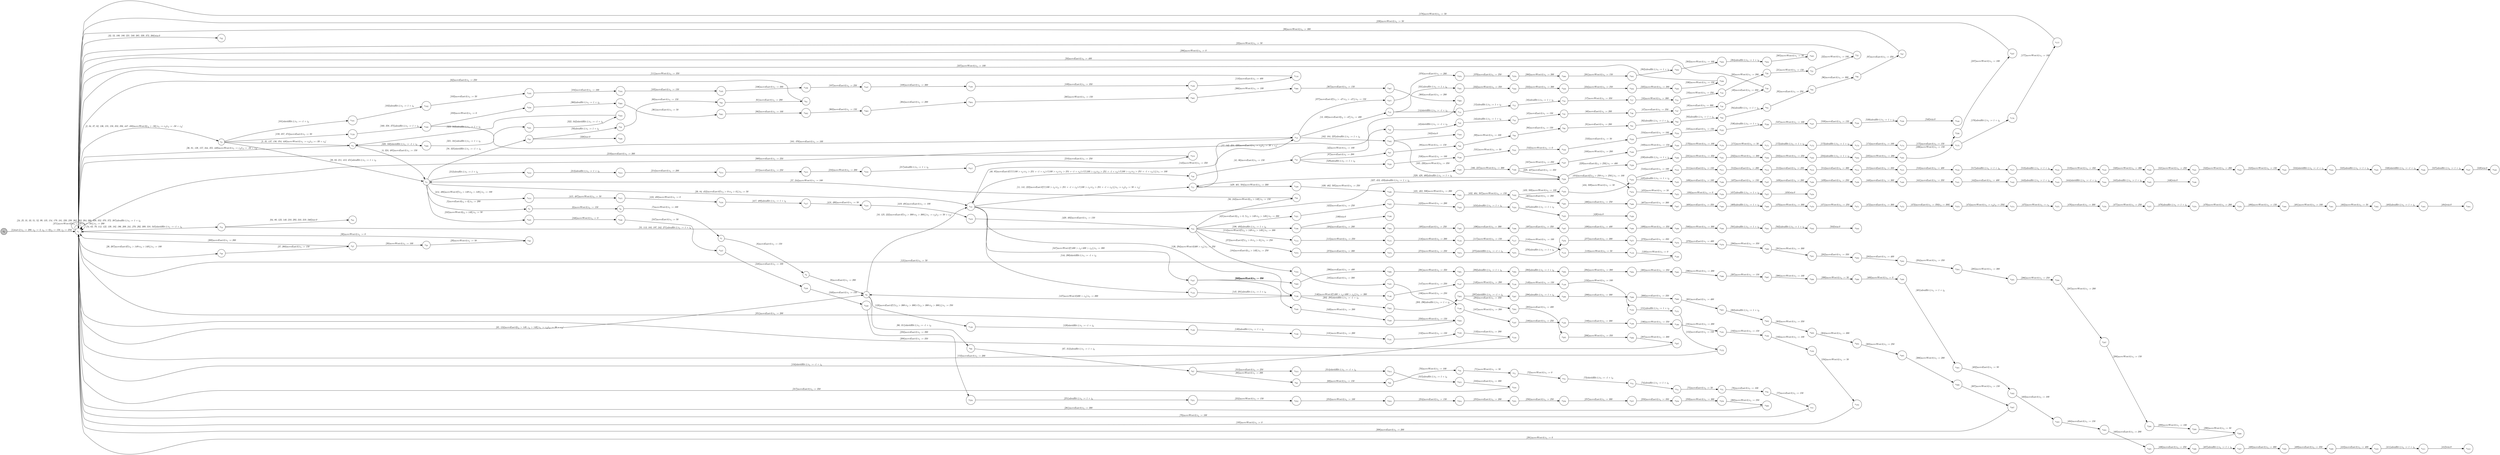 digraph EFSM{
  graph [rankdir="LR", fontname="Latin Modern Math"];
  node [color="black", fillcolor="white", shape="circle", style="filled", fontname="Latin Modern Math"];
  edge [fontname="Latin Modern Math"];

  s0[fillcolor="gray", label=<s<sub>0</sub>>];
  s1[label=<s<sub>1</sub>>];
  s2[label=<s<sub>2</sub>>];
  s3[label=<s<sub>3</sub>>];
  s4[label=<s<sub>4</sub>>];
  s5[label=<s<sub>5</sub>>];
  s6[label=<s<sub>6</sub>>];
  s7[label=<s<sub>7</sub>>];
  s8[label=<s<sub>8</sub>>];
  s9[label=<s<sub>9</sub>>];
  s10[label=<s<sub>10</sub>>];
  s11[label=<s<sub>11</sub>>];
  s12[label=<s<sub>12</sub>>];
  s13[label=<s<sub>13</sub>>];
  s14[label=<s<sub>14</sub>>];
  s15[label=<s<sub>15</sub>>];
  s16[label=<s<sub>16</sub>>];
  s17[label=<s<sub>17</sub>>];
  s18[label=<s<sub>18</sub>>];
  s19[label=<s<sub>19</sub>>];
  s20[label=<s<sub>20</sub>>];
  s21[label=<s<sub>21</sub>>];
  s22[label=<s<sub>22</sub>>];
  s26[label=<s<sub>26</sub>>];
  s27[label=<s<sub>27</sub>>];
  s28[label=<s<sub>28</sub>>];
  s29[label=<s<sub>29</sub>>];
  s32[label=<s<sub>32</sub>>];
  s40[label=<s<sub>40</sub>>];
  s41[label=<s<sub>41</sub>>];
  s42[label=<s<sub>42</sub>>];
  s43[label=<s<sub>43</sub>>];
  s44[label=<s<sub>44</sub>>];
  s45[label=<s<sub>45</sub>>];
  s46[label=<s<sub>46</sub>>];
  s47[label=<s<sub>47</sub>>];
  s48[label=<s<sub>48</sub>>];
  s49[label=<s<sub>49</sub>>];
  s54[label=<s<sub>54</sub>>];
  s55[label=<s<sub>55</sub>>];
  s56[label=<s<sub>56</sub>>];
  s58[label=<s<sub>58</sub>>];
  s59[label=<s<sub>59</sub>>];
  s60[label=<s<sub>60</sub>>];
  s61[label=<s<sub>61</sub>>];
  s64[label=<s<sub>64</sub>>];
  s66[label=<s<sub>66</sub>>];
  s67[label=<s<sub>67</sub>>];
  s68[label=<s<sub>68</sub>>];
  s69[label=<s<sub>69</sub>>];
  s70[label=<s<sub>70</sub>>];
  s71[label=<s<sub>71</sub>>];
  s72[label=<s<sub>72</sub>>];
  s73[label=<s<sub>73</sub>>];
  s74[label=<s<sub>74</sub>>];
  s75[label=<s<sub>75</sub>>];
  s76[label=<s<sub>76</sub>>];
  s77[label=<s<sub>77</sub>>];
  s87[label=<s<sub>87</sub>>];
  s88[label=<s<sub>88</sub>>];
  s89[label=<s<sub>89</sub>>];
  s90[label=<s<sub>90</sub>>];
  s91[label=<s<sub>91</sub>>];
  s92[label=<s<sub>92</sub>>];
  s93[label=<s<sub>93</sub>>];
  s94[label=<s<sub>94</sub>>];
  s95[label=<s<sub>95</sub>>];
  s96[label=<s<sub>96</sub>>];
  s97[label=<s<sub>97</sub>>];
  s101[label=<s<sub>101</sub>>];
  s102[label=<s<sub>102</sub>>];
  s103[label=<s<sub>103</sub>>];
  s104[label=<s<sub>104</sub>>];
  s105[label=<s<sub>105</sub>>];
  s106[label=<s<sub>106</sub>>];
  s107[label=<s<sub>107</sub>>];
  s108[label=<s<sub>108</sub>>];
  s109[label=<s<sub>109</sub>>];
  s110[label=<s<sub>110</sub>>];
  s114[label=<s<sub>114</sub>>];
  s115[label=<s<sub>115</sub>>];
  s116[label=<s<sub>116</sub>>];
  s117[label=<s<sub>117</sub>>];
  s118[label=<s<sub>118</sub>>];
  s119[label=<s<sub>119</sub>>];
  s120[label=<s<sub>120</sub>>];
  s126[label=<s<sub>126</sub>>];
  s128[label=<s<sub>128</sub>>];
  s129[label=<s<sub>129</sub>>];
  s130[label=<s<sub>130</sub>>];
  s131[label=<s<sub>131</sub>>];
  s132[label=<s<sub>132</sub>>];
  s133[label=<s<sub>133</sub>>];
  s144[label=<s<sub>144</sub>>];
  s146[label=<s<sub>146</sub>>];
  s147[label=<s<sub>147</sub>>];
  s148[label=<s<sub>148</sub>>];
  s149[label=<s<sub>149</sub>>];
  s150[label=<s<sub>150</sub>>];
  s151[label=<s<sub>151</sub>>];
  s152[label=<s<sub>152</sub>>];
  s159[label=<s<sub>159</sub>>];
  s160[label=<s<sub>160</sub>>];
  s162[label=<s<sub>162</sub>>];
  s163[label=<s<sub>163</sub>>];
  s165[label=<s<sub>165</sub>>];
  s166[label=<s<sub>166</sub>>];
  s167[label=<s<sub>167</sub>>];
  s168[label=<s<sub>168</sub>>];
  s169[label=<s<sub>169</sub>>];
  s170[label=<s<sub>170</sub>>];
  s171[label=<s<sub>171</sub>>];
  s172[label=<s<sub>172</sub>>];
  s173[label=<s<sub>173</sub>>];
  s174[label=<s<sub>174</sub>>];
  s175[label=<s<sub>175</sub>>];
  s176[label=<s<sub>176</sub>>];
  s177[label=<s<sub>177</sub>>];
  s184[label=<s<sub>184</sub>>];
  s185[label=<s<sub>185</sub>>];
  s186[label=<s<sub>186</sub>>];
  s187[label=<s<sub>187</sub>>];
  s188[label=<s<sub>188</sub>>];
  s189[label=<s<sub>189</sub>>];
  s190[label=<s<sub>190</sub>>];
  s191[label=<s<sub>191</sub>>];
  s192[label=<s<sub>192</sub>>];
  s193[label=<s<sub>193</sub>>];
  s194[label=<s<sub>194</sub>>];
  s198[label=<s<sub>198</sub>>];
  s199[label=<s<sub>199</sub>>];
  s202[label=<s<sub>202</sub>>];
  s203[label=<s<sub>203</sub>>];
  s204[label=<s<sub>204</sub>>];
  s205[label=<s<sub>205</sub>>];
  s206[label=<s<sub>206</sub>>];
  s207[label=<s<sub>207</sub>>];
  s212[label=<s<sub>212</sub>>];
  s213[label=<s<sub>213</sub>>];
  s214[label=<s<sub>214</sub>>];
  s215[label=<s<sub>215</sub>>];
  s216[label=<s<sub>216</sub>>];
  s217[label=<s<sub>217</sub>>];
  s218[label=<s<sub>218</sub>>];
  s228[label=<s<sub>228</sub>>];
  s229[label=<s<sub>229</sub>>];
  s230[label=<s<sub>230</sub>>];
  s231[label=<s<sub>231</sub>>];
  s232[label=<s<sub>232</sub>>];
  s233[label=<s<sub>233</sub>>];
  s234[label=<s<sub>234</sub>>];
  s235[label=<s<sub>235</sub>>];
  s236[label=<s<sub>236</sub>>];
  s237[label=<s<sub>237</sub>>];
  s245[label=<s<sub>245</sub>>];
  s246[label=<s<sub>246</sub>>];
  s247[label=<s<sub>247</sub>>];
  s248[label=<s<sub>248</sub>>];
  s249[label=<s<sub>249</sub>>];
  s250[label=<s<sub>250</sub>>];
  s251[label=<s<sub>251</sub>>];
  s252[label=<s<sub>252</sub>>];
  s253[label=<s<sub>253</sub>>];
  s254[label=<s<sub>254</sub>>];
  s255[label=<s<sub>255</sub>>];
  s256[label=<s<sub>256</sub>>];
  s257[label=<s<sub>257</sub>>];
  s258[label=<s<sub>258</sub>>];
  s259[label=<s<sub>259</sub>>];
  s260[label=<s<sub>260</sub>>];
  s272[label=<s<sub>272</sub>>];
  s273[label=<s<sub>273</sub>>];
  s274[label=<s<sub>274</sub>>];
  s275[label=<s<sub>275</sub>>];
  s276[label=<s<sub>276</sub>>];
  s277[label=<s<sub>277</sub>>];
  s278[label=<s<sub>278</sub>>];
  s279[label=<s<sub>279</sub>>];
  s280[label=<s<sub>280</sub>>];
  s281[label=<s<sub>281</sub>>];
  s282[label=<s<sub>282</sub>>];
  s283[label=<s<sub>283</sub>>];
  s284[label=<s<sub>284</sub>>];
  s285[label=<s<sub>285</sub>>];
  s286[label=<s<sub>286</sub>>];
  s287[label=<s<sub>287</sub>>];
  s288[label=<s<sub>288</sub>>];
  s289[label=<s<sub>289</sub>>];
  s290[label=<s<sub>290</sub>>];
  s297[label=<s<sub>297</sub>>];
  s298[label=<s<sub>298</sub>>];
  s299[label=<s<sub>299</sub>>];
  s300[label=<s<sub>300</sub>>];
  s301[label=<s<sub>301</sub>>];
  s302[label=<s<sub>302</sub>>];
  s303[label=<s<sub>303</sub>>];
  s304[label=<s<sub>304</sub>>];
  s305[label=<s<sub>305</sub>>];
  s306[label=<s<sub>306</sub>>];
  s307[label=<s<sub>307</sub>>];
  s313[label=<s<sub>313</sub>>];
  s314[label=<s<sub>314</sub>>];
  s315[label=<s<sub>315</sub>>];
  s316[label=<s<sub>316</sub>>];
  s320[label=<s<sub>320</sub>>];
  s321[label=<s<sub>321</sub>>];
  s322[label=<s<sub>322</sub>>];
  s326[label=<s<sub>326</sub>>];
  s331[label=<s<sub>331</sub>>];
  s332[label=<s<sub>332</sub>>];
  s333[label=<s<sub>333</sub>>];
  s334[label=<s<sub>334</sub>>];
  s335[label=<s<sub>335</sub>>];
  s336[label=<s<sub>336</sub>>];
  s347[label=<s<sub>347</sub>>];
  s348[label=<s<sub>348</sub>>];
  s349[label=<s<sub>349</sub>>];
  s350[label=<s<sub>350</sub>>];
  s359[label=<s<sub>359</sub>>];
  s360[label=<s<sub>360</sub>>];
  s361[label=<s<sub>361</sub>>];
  s362[label=<s<sub>362</sub>>];
  s363[label=<s<sub>363</sub>>];
  s364[label=<s<sub>364</sub>>];
  s365[label=<s<sub>365</sub>>];
  s366[label=<s<sub>366</sub>>];
  s367[label=<s<sub>367</sub>>];
  s368[label=<s<sub>368</sub>>];
  s377[label=<s<sub>377</sub>>];
  s378[label=<s<sub>378</sub>>];
  s379[label=<s<sub>379</sub>>];
  s380[label=<s<sub>380</sub>>];
  s381[label=<s<sub>381</sub>>];
  s382[label=<s<sub>382</sub>>];
  s383[label=<s<sub>383</sub>>];
  s384[label=<s<sub>384</sub>>];
  s385[label=<s<sub>385</sub>>];
  s389[label=<s<sub>389</sub>>];
  s390[label=<s<sub>390</sub>>];
  s391[label=<s<sub>391</sub>>];
  s392[label=<s<sub>392</sub>>];
  s393[label=<s<sub>393</sub>>];
  s394[label=<s<sub>394</sub>>];
  s395[label=<s<sub>395</sub>>];
  s396[label=<s<sub>396</sub>>];
  s397[label=<s<sub>397</sub>>];
  s398[label=<s<sub>398</sub>>];
  s399[label=<s<sub>399</sub>>];
  s400[label=<s<sub>400</sub>>];
  s401[label=<s<sub>401</sub>>];
  s402[label=<s<sub>402</sub>>];
  s403[label=<s<sub>403</sub>>];
  s404[label=<s<sub>404</sub>>];
  s405[label=<s<sub>405</sub>>];
  s406[label=<s<sub>406</sub>>];
  s407[label=<s<sub>407</sub>>];
  s408[label=<s<sub>408</sub>>];
  s409[label=<s<sub>409</sub>>];
  s410[label=<s<sub>410</sub>>];
  s411[label=<s<sub>411</sub>>];
  s412[label=<s<sub>412</sub>>];
  s414[label=<s<sub>414</sub>>];
  s415[label=<s<sub>415</sub>>];
  s416[label=<s<sub>416</sub>>];
  s417[label=<s<sub>417</sub>>];
  s418[label=<s<sub>418</sub>>];
  s419[label=<s<sub>419</sub>>];
  s421[label=<s<sub>421</sub>>];
  s422[label=<s<sub>422</sub>>];
  s423[label=<s<sub>423</sub>>];
  s424[label=<s<sub>424</sub>>];
  s425[label=<s<sub>425</sub>>];
  s426[label=<s<sub>426</sub>>];
  s429[label=<s<sub>429</sub>>];
  s430[label=<s<sub>430</sub>>];
  s431[label=<s<sub>431</sub>>];
  s432[label=<s<sub>432</sub>>];
  s433[label=<s<sub>433</sub>>];
  s434[label=<s<sub>434</sub>>];
  s435[label=<s<sub>435</sub>>];
  s436[label=<s<sub>436</sub>>];
  s437[label=<s<sub>437</sub>>];
  s438[label=<s<sub>438</sub>>];
  s439[label=<s<sub>439</sub>>];
  s440[label=<s<sub>440</sub>>];
  s441[label=<s<sub>441</sub>>];
  s442[label=<s<sub>442</sub>>];
  s443[label=<s<sub>443</sub>>];
  s444[label=<s<sub>444</sub>>];
  s445[label=<s<sub>445</sub>>];
  s446[label=<s<sub>446</sub>>];
  s454[label=<s<sub>454</sub>>];
  s455[label=<s<sub>455</sub>>];
  s456[label=<s<sub>456</sub>>];
  s457[label=<s<sub>457</sub>>];
  s458[label=<s<sub>458</sub>>];
  s465[label=<s<sub>465</sub>>];
  s466[label=<s<sub>466</sub>>];
  s467[label=<s<sub>467</sub>>];
  s468[label=<s<sub>468</sub>>];
  s469[label=<s<sub>469</sub>>];
  s470[label=<s<sub>470</sub>>];
  s471[label=<s<sub>471</sub>>];
  s472[label=<s<sub>472</sub>>];
  s473[label=<s<sub>473</sub>>];
  s474[label=<s<sub>474</sub>>];
  s475[label=<s<sub>475</sub>>];
  s476[label=<s<sub>476</sub>>];
  s477[label=<s<sub>477</sub>>];
  s478[label=<s<sub>478</sub>>];
  s479[label=<s<sub>479</sub>>];
  s480[label=<s<sub>480</sub>>];
  s481[label=<s<sub>481</sub>>];
  s482[label=<s<sub>482</sub>>];
  s483[label=<s<sub>483</sub>>];
  s484[label=<s<sub>484</sub>>];
  s494[label=<s<sub>494</sub>>];
  s495[label=<s<sub>495</sub>>];
  s496[label=<s<sub>496</sub>>];
  s497[label=<s<sub>497</sub>>];
  s498[label=<s<sub>498</sub>>];
  s499[label=<s<sub>499</sub>>];
  s500[label=<s<sub>500</sub>>];
  s501[label=<s<sub>501</sub>>];
  s502[label=<s<sub>502</sub>>];
  s503[label=<s<sub>503</sub>>];
  s510[label=<s<sub>510</sub>>];
  s511[label=<s<sub>511</sub>>];
  s512[label=<s<sub>512</sub>>];
  s513[label=<s<sub>513</sub>>];
  s514[label=<s<sub>514</sub>>];
  s515[label=<s<sub>515</sub>>];
  s516[label=<s<sub>516</sub>>];
  s517[label=<s<sub>517</sub>>];
  s518[label=<s<sub>518</sub>>];
  s519[label=<s<sub>519</sub>>];
  s520[label=<s<sub>520</sub>>];
  s521[label=<s<sub>521</sub>>];
  s522[label=<s<sub>522</sub>>];
  s523[label=<s<sub>523</sub>>];
  s524[label=<s<sub>524</sub>>];
  s525[label=<s<sub>525</sub>>];
  s526[label=<s<sub>526</sub>>];
  s527[label=<s<sub>527</sub>>];
  s528[label=<s<sub>528</sub>>];
  s529[label=<s<sub>529</sub>>];
  s530[label=<s<sub>530</sub>>];
  s531[label=<s<sub>531</sub>>];
  s532[label=<s<sub>532</sub>>];
  s533[label=<s<sub>533</sub>>];
  s534[label=<s<sub>534</sub>>];
  s535[label=<s<sub>535</sub>>];
  s536[label=<s<sub>536</sub>>];
  s537[label=<s<sub>537</sub>>];
  s538[label=<s<sub>538</sub>>];
  s539[label=<s<sub>539</sub>>];
  s540[label=<s<sub>540</sub>>];

  s0->s1[label=<<i> [1]start:2/o<sub>1</sub> := 200, o<sub>2</sub> := 3, o<sub>3</sub> := 0&#91;r<sub>3</sub> := 150, r<sub>2</sub> := 250&#93;</i>>];
  s4->s5[label=<<i> [5]moveEast:0&#91;r<sub>3</sub> &gt; 0&#93;/o<sub>1</sub> := 200</i>>];
  s5->s6[label=<<i> [6]moveWest:0/o<sub>1</sub> := 150</i>>];
  s6->s7[label=<<i> [7]moveWest:0/o<sub>1</sub> := 100</i>>];
  s7->s8[label=<<i> [8]moveEast:0/o<sub>1</sub> := 150</i>>];
  s8->s9[label=<<i> [9]moveEast:0/o<sub>1</sub> := 200</i>>];
  s9->s10[label=<<i> [10, 125, 222]moveEast:0&#91;!(r<sub>2</sub> &gt; 300&or;r<sub>2</sub> &gt; 300)&#93;/o<sub>1</sub> := r<sub>2</sub>&#91;r<sub>2</sub> := 50 + r<sub>2</sub>&#93;</i>>];
  s10->s11[label=<<i> [11, 141, 223]moveEast:0&#91;!(!(100 &gt; r<sub>2</sub>&or;r<sub>2</sub> &gt; 251 + -1 &times; r<sub>3</sub>)&or;!(100 &gt; r<sub>2</sub>&or;r<sub>2</sub> &gt; 251 + -1 &times; r<sub>3</sub>))&#93;/o<sub>1</sub> := r<sub>2</sub>&#91;r<sub>2</sub> := 50 + r<sub>2</sub>&#93;</i>>];
  s12->s13[label=<<i> [13, 330]moveEast:0&#91;r<sub>3</sub> &gt; -47&#93;/o<sub>1</sub> := 400</i>>];
  s13->s14[label=<<i> [14]shieldHit:1/o<sub>1</sub> := -1 + i<sub>0</sub></i>>];
  s14->s15[label=<<i> [15]alienHit:1/o<sub>1</sub> := 1 + i<sub>0</sub></i>>];
  s15->s16[label=<<i> [16]alienHit:1/o<sub>1</sub> := 1 + i<sub>0</sub></i>>];
  s16->s17[label=<<i> [17]moveWest:0/o<sub>1</sub> := 350</i>>];
  s17->s18[label=<<i> [18]moveWest:0/o<sub>1</sub> := 300</i>>];
  s18->s19[label=<<i> [19]moveWest:0/o<sub>1</sub> := 250</i>>];
  s19->s20[label=<<i> [20]moveWest:0/o<sub>1</sub> := 200</i>>];
  s20->s21[label=<<i> [21]moveWest:0/o<sub>1</sub> := 150</i>>];
  s21->s22[label=<<i> [22]moveWest:0/o<sub>1</sub> := 100</i>>];
  s22->s1[label=<<i> [23]moveWest:0/o<sub>1</sub> := 50</i>>];
  s1->s26[label=<<i> [26, 267]moveEast:0&#91;!(r<sub>3</sub> &gt; 149&or;r<sub>3</sub> &gt; 149)&#93;/o<sub>1</sub> := 100</i>>];
  s26->s27[label=<<i> [27, 268]moveEast:0/o<sub>1</sub> := 150</i>>];
  s27->s28[label=<<i> [28]moveWest:0/o<sub>1</sub> := 100</i>>];
  s28->s29[label=<<i> [29]moveWest:0/o<sub>1</sub> := 50</i>>];
  s29->s1[label=<<i> [30]moveWest:0/o<sub>1</sub> := 0</i>>];
  s10->s40[label=<<i> [40, 85]moveEast:0&#91;!(!(!(100 &gt; r<sub>2</sub>&or;r<sub>2</sub> &gt; 251 + -1 &times; r<sub>3</sub>)&or;!(100 &gt; r<sub>2</sub>&or;r<sub>2</sub> &gt; 251 + -1 &times; r<sub>3</sub>))&or;!(!(100 &gt; r<sub>2</sub>&or;r<sub>2</sub> &gt; 251 + -1 &times; r<sub>3</sub>)&or;!(100 &gt; r<sub>2</sub>&or;r<sub>2</sub> &gt; 251 + -1 &times; r<sub>3</sub>)))&#93;/o<sub>1</sub> := 100</i>>];
  s40->s41[label=<<i> [41, 86]moveEast:0/o<sub>1</sub> := 150</i>>];
  s41->s42[label=<<i> [42]moveWest:0/o<sub>1</sub> := 100</i>>];
  s42->s43[label=<<i> [43]shieldHit:1/o<sub>1</sub> := -1 + i<sub>0</sub></i>>];
  s43->s44[label=<<i> [44]alienHit:1/o<sub>1</sub> := 1 + i<sub>0</sub></i>>];
  s44->s45[label=<<i> [45]moveEast:0/o<sub>1</sub> := 150</i>>];
  s45->s46[label=<<i> [46]moveEast:0/o<sub>1</sub> := 200</i>>];
  s46->s47[label=<<i> [47]moveEast:0/o<sub>1</sub> := 250</i>>];
  s47->s48[label=<<i> [48]moveEast:0/o<sub>1</sub> := 300</i>>];
  s48->s49[label=<<i> [49]moveEast:0/o<sub>1</sub> := 350</i>>];
  s49->s1[label=<<i> [50]moveEast:0/o<sub>1</sub> := 400</i>>];
  s55->s56[label=<<i> [56, 243]moveWest:0&#91;r<sub>3</sub> &gt; 149&#93;/o<sub>1</sub> := 150</i>>];
  s56->s4[label=<<i> [57, 244]moveWest:0/o<sub>1</sub> := 100</i>>];
  s4->s58[label=<<i> [58, 325]shieldHit:1/o<sub>1</sub> := -1 + i<sub>0</sub></i>>];
  s58->s59[label=<<i> [59]alienHit:1/o<sub>1</sub> := 1 + i<sub>0</sub></i>>];
  s59->s60[label=<<i> [60]moveEast:0/o<sub>1</sub> := 150</i>>];
  s60->s61[label=<<i> [61]moveEast:0/o<sub>1</sub> := 200</i>>];
  s61->s1[label=<<i> [62]moveEast:0/o<sub>1</sub> := 250</i>>];
  s1->s9[label=<<i> [65, 124]moveEast:0&#91;r<sub>3</sub> &gt; 149, r<sub>3</sub> &gt; 149&#93;/o<sub>1</sub> := r<sub>2</sub>&#91;r<sub>2</sub> := 50 + r<sub>2</sub>&#93;</i>>];
  s9->s66[label=<<i> [66, 311]shieldHit:1/o<sub>1</sub> := -1 + i<sub>0</sub></i>>];
  s66->s67[label=<<i> [67, 312]alienHit:1/o<sub>1</sub> := 1 + i<sub>0</sub></i>>];
  s67->s68[label=<<i> [68]moveWest:0/o<sub>1</sub> := 200</i>>];
  s68->s69[label=<<i> [69]moveWest:0/o<sub>1</sub> := 150</i>>];
  s69->s70[label=<<i> [70]moveWest:0/o<sub>1</sub> := 100</i>>];
  s70->s71[label=<<i> [71]moveWest:0/o<sub>1</sub> := 50</i>>];
  s71->s72[label=<<i> [72]moveWest:0/o<sub>1</sub> := 0</i>>];
  s72->s73[label=<<i> [73]shieldHit:1/o<sub>1</sub> := -1 + i<sub>0</sub></i>>];
  s73->s74[label=<<i> [74]alienHit:1/o<sub>1</sub> := 1 + i<sub>0</sub></i>>];
  s74->s75[label=<<i> [75]moveEast:0/o<sub>1</sub> := 50</i>>];
  s75->s76[label=<<i> [76]moveEast:0/o<sub>1</sub> := 100</i>>];
  s76->s77[label=<<i> [77]moveEast:0/o<sub>1</sub> := 150</i>>];
  s77->s1[label=<<i> [78]moveWest:0/o<sub>1</sub> := 100</i>>];
  s4->s10[label=<<i> [39, 84, 452]moveEast:0&#91;!(r<sub>3</sub> &gt; 0&or;r<sub>3</sub> &gt; 0)&#93;/o<sub>1</sub> := 50</i>>];
  s41->s87[label=<<i> [87]moveEast:0/o<sub>1</sub> := 200</i>>];
  s87->s88[label=<<i> [88]moveWest:0/o<sub>1</sub> := 150</i>>];
  s88->s89[label=<<i> [89]moveWest:0/o<sub>1</sub> := 100</i>>];
  s89->s90[label=<<i> [90]moveEast:0/o<sub>1</sub> := 150</i>>];
  s90->s91[label=<<i> [91]moveEast:0/o<sub>1</sub> := 200</i>>];
  s91->s92[label=<<i> [92]alienHit:1/o<sub>1</sub> := 1 + i<sub>0</sub></i>>];
  s92->s93[label=<<i> [93]alienHit:1/o<sub>1</sub> := 1 + i<sub>0</sub></i>>];
  s93->s94[label=<<i> [94]alienHit:1/o<sub>1</sub> := 1 + i<sub>0</sub></i>>];
  s94->s95[label=<<i> [95]moveEast:0/o<sub>1</sub> := 250</i>>];
  s95->s96[label=<<i> [96]moveEast:0/o<sub>1</sub> := 300</i>>];
  s96->s97[label=<<i> [97]moveEast:0/o<sub>1</sub> := 350</i>>];
  s97->s1[label=<<i> [98]moveWest:0/o<sub>1</sub> := 300</i>>];
  s2->s101[label=<<i> [101]shieldHit:1/o<sub>1</sub> := -1 + i<sub>0</sub></i>>];
  s101->s102[label=<<i> [102]alienHit:1/o<sub>1</sub> := 1 + i<sub>0</sub></i>>];
  s102->s103[label=<<i> [103]moveEast:0/o<sub>1</sub> := 50</i>>];
  s103->s104[label=<<i> [104]moveEast:0/o<sub>1</sub> := 100</i>>];
  s104->s105[label=<<i> [105]moveEast:0/o<sub>1</sub> := 150</i>>];
  s105->s106[label=<<i> [106]moveEast:0/o<sub>1</sub> := 200</i>>];
  s106->s107[label=<<i> [107]moveEast:0/o<sub>1</sub> := 250</i>>];
  s107->s108[label=<<i> [108]moveEast:0/o<sub>1</sub> := 300</i>>];
  s108->s109[label=<<i> [109]moveEast:0/o<sub>1</sub> := 350</i>>];
  s109->s110[label=<<i> [110]moveEast:0/o<sub>1</sub> := 400</i>>];
  s110->s1[label=<<i> [111]moveWest:0/o<sub>1</sub> := 350</i>>];
  s55->s114[label=<<i> [114]moveWest:0&#91;!(r<sub>3</sub> &gt; 149&or;r<sub>3</sub> &gt; 149)&#93;/o<sub>1</sub> := 300</i>>];
  s114->s115[label=<<i> [115]moveWest:0/o<sub>1</sub> := 250</i>>];
  s115->s116[label=<<i> [116]moveWest:0/o<sub>1</sub> := 200</i>>];
  s116->s117[label=<<i> [117]moveWest:0/o<sub>1</sub> := 150</i>>];
  s117->s118[label=<<i> [118]moveWest:0/o<sub>1</sub> := 100</i>>];
  s118->s119[label=<<i> [119]moveWest:0/o<sub>1</sub> := 50</i>>];
  s119->s120[label=<<i> [120]moveWest:0/o<sub>1</sub> := 0</i>>];
  s120->s1[label=<<i> [121]moveEast:0/o<sub>1</sub> := 50</i>>];
  s10->s126[label=<<i> [126, 294]moveWest:0&#91;400 &gt; r<sub>2</sub>&#93;/o<sub>1</sub> := 250</i>>];
  s126->s9[label=<<i> [127]moveWest:0&#91;400 &gt; r<sub>2</sub>&#93;/o<sub>1</sub> := 200</i>>];
  s9->s128[label=<<i> [128]moveEast:0&#91;!(!(r<sub>2</sub> &gt; 300&or;r<sub>2</sub> &gt; 300)&or;!(r<sub>2</sub> &gt; 300&or;r<sub>2</sub> &gt; 300))&#93;/o<sub>1</sub> := 250</i>>];
  s128->s129[label=<<i> [129]shieldHit:1/o<sub>1</sub> := -1 + i<sub>0</sub></i>>];
  s129->s130[label=<<i> [130]alienHit:1/o<sub>1</sub> := 1 + i<sub>0</sub></i>>];
  s130->s131[label=<<i> [131]moveWest:0/o<sub>1</sub> := 200</i>>];
  s131->s132[label=<<i> [132]moveWest:0/o<sub>1</sub> := 150</i>>];
  s132->s133[label=<<i> [133]moveEast:0/o<sub>1</sub> := 200</i>>];
  s133->s1[label=<<i> [134]shieldHit:1/o<sub>1</sub> := -1 + i<sub>0</sub></i>>];
  s2->s3[label=<<i> [3, 35, 137, 156, 354, 448]moveWest:0/o<sub>1</sub> := r<sub>3</sub>&#91;r<sub>3</sub> := -50 + r<sub>3</sub>&#93;</i>>];
  s12->s10[label=<<i> [143]moveWest:0/o<sub>1</sub> := 350</i>>];
  s10->s144[label=<<i> [144, 200]shieldHit:1/o<sub>1</sub> := -1 + i<sub>0</sub></i>>];
  s144->s126[label=<<i> [145, 201]alienHit:1/o<sub>1</sub> := 1 + i<sub>0</sub></i>>];
  s126->s146[label=<<i> [146]moveWest:0&#91;!(400 &gt; r<sub>2</sub>&or;400 &gt; r<sub>2</sub>)&#93;/o<sub>1</sub> := 300</i>>];
  s146->s147[label=<<i> [147]moveWest:0/o<sub>1</sub> := 250</i>>];
  s147->s148[label=<<i> [148]moveWest:0/o<sub>1</sub> := 200</i>>];
  s148->s149[label=<<i> [149]moveWest:0/o<sub>1</sub> := 150</i>>];
  s149->s150[label=<<i> [150]moveWest:0/o<sub>1</sub> := 100</i>>];
  s150->s151[label=<<i> [151]alienHit:1/o<sub>1</sub> := 1 + i<sub>0</sub></i>>];
  s151->s152[label=<<i> [152]moveEast:0/o<sub>1</sub> := 150</i>>];
  s152->s1[label=<<i> [153]moveEast:0/o<sub>1</sub> := 200</i>>];
  s3->s1[label=<<i> [36, 81, 138, 157, 344, 355, 449]moveWest:0/o<sub>1</sub> := r<sub>3</sub>&#91;r<sub>3</sub> := -50 + r<sub>3</sub>&#93;</i>>];
  s160->s12[label=<<i> [161, 376]moveEast:0/o<sub>1</sub> := 100</i>>];
  s12->s162[label=<<i> [162, 164, 225]alienHit:1/o<sub>1</sub> := 1 + i<sub>0</sub></i>>];
  s162->s163[label=<<i> [163]win:0</i>>];
  s162->s165[label=<<i> [165, 226]moveWest:0/o<sub>1</sub> := 350</i>>];
  s165->s166[label=<<i> [166, 227]moveWest:0/o<sub>1</sub> := 300</i>>];
  s166->s167[label=<<i> [167]moveWest:0/o<sub>1</sub> := 250</i>>];
  s167->s168[label=<<i> [168]moveWest:0/o<sub>1</sub> := 200</i>>];
  s168->s169[label=<<i> [169]moveWest:0/o<sub>1</sub> := 150</i>>];
  s169->s170[label=<<i> [170]moveWest:0/o<sub>1</sub> := 100</i>>];
  s170->s171[label=<<i> [171]moveWest:0/o<sub>1</sub> := 50</i>>];
  s171->s172[label=<<i> [172]alienHit:1/o<sub>1</sub> := 1 + i<sub>0</sub></i>>];
  s172->s173[label=<<i> [173]alienHit:1/o<sub>1</sub> := 1 + i<sub>0</sub></i>>];
  s173->s174[label=<<i> [174]moveEast:0/o<sub>1</sub> := 100</i>>];
  s174->s175[label=<<i> [175]moveEast:0/o<sub>1</sub> := 150</i>>];
  s175->s176[label=<<i> [176]alienHit:1/o<sub>1</sub> := 1 + i<sub>0</sub></i>>];
  s176->s177[label=<<i> [177]moveWest:0/o<sub>1</sub> := 100</i>>];
  s177->s1[label=<<i> [178]moveWest:0/o<sub>1</sub> := 50</i>>];
  s55->s184[label=<<i> [184]moveEast:0&#91;r<sub>3</sub> &gt; 149&#93;/o<sub>1</sub> := 250</i>>];
  s184->s185[label=<<i> [185]moveEast:0/o<sub>1</sub> := 300</i>>];
  s185->s186[label=<<i> [186]moveWest:0/o<sub>1</sub> := 250</i>>];
  s186->s187[label=<<i> [187]moveWest:0/o<sub>1</sub> := 200</i>>];
  s187->s188[label=<<i> [188]moveEast:0/o<sub>1</sub> := 250</i>>];
  s188->s189[label=<<i> [189]moveEast:0/o<sub>1</sub> := 300</i>>];
  s189->s190[label=<<i> [190]moveWest:0/o<sub>1</sub> := 250</i>>];
  s190->s191[label=<<i> [191]moveWest:0/o<sub>1</sub> := 200</i>>];
  s191->s192[label=<<i> [192]moveWest:0/o<sub>1</sub> := 150</i>>];
  s192->s193[label=<<i> [193]moveWest:0/o<sub>1</sub> := 100</i>>];
  s193->s194[label=<<i> [194]moveWest:0/o<sub>1</sub> := 50</i>>];
  s194->s1[label=<<i> [195]moveWest:0/o<sub>1</sub> := 0</i>>];
  s54->s55[label=<<i> [55, 113, 183, 197, 242, 271]alienHit:1/o<sub>1</sub> := 1 + i<sub>0</sub></i>>];
  s55->s198[label=<<i> [198, 493]alienHit:1/o<sub>1</sub> := 1 + i<sub>0</sub></i>>];
  s198->s199[label=<<i> [199]win:0</i>>];
  s126->s202[label=<<i> [202, 295]shieldHit:1/o<sub>1</sub> := -1 + i<sub>0</sub></i>>];
  s202->s203[label=<<i> [203, 296]alienHit:1/o<sub>1</sub> := 1 + i<sub>0</sub></i>>];
  s203->s204[label=<<i> [204]moveEast:0/o<sub>1</sub> := 350</i>>];
  s204->s205[label=<<i> [205]moveEast:0/o<sub>1</sub> := 400</i>>];
  s205->s206[label=<<i> [206]moveWest:0/o<sub>1</sub> := 350</i>>];
  s206->s207[label=<<i> [207]moveWest:0/o<sub>1</sub> := 300</i>>];
  s207->s1[label=<<i> [208]moveEast:0/o<sub>1</sub> := 350</i>>];
  s4->s212[label=<<i> [212]alienHit:1/o<sub>1</sub> := 1 + i<sub>0</sub></i>>];
  s212->s213[label=<<i> [213]alienHit:1/o<sub>1</sub> := 1 + i<sub>0</sub></i>>];
  s213->s214[label=<<i> [214]moveEast:0/o<sub>1</sub> := 200</i>>];
  s214->s215[label=<<i> [215]moveEast:0/o<sub>1</sub> := 250</i>>];
  s215->s216[label=<<i> [216]moveWest:0/o<sub>1</sub> := 200</i>>];
  s216->s217[label=<<i> [217]alienHit:1/o<sub>1</sub> := 1 + i<sub>0</sub></i>>];
  s217->s218[label=<<i> [218]moveEast:0/o<sub>1</sub> := 250</i>>];
  s218->s1[label=<<i> [219]moveEast:0/o<sub>1</sub> := 300</i>>];
  s11->s12[label=<<i> [12, 142, 224, 329]moveEast:0/o<sub>1</sub> := r<sub>2</sub>&#91;r<sub>2</sub> := 50 + r<sub>2</sub>&#93;</i>>];
  s166->s228[label=<<i> [228, 427]moveEast:0/o<sub>1</sub> := 350</i>>];
  s228->s229[label=<<i> [229]moveEast:0&#91;r<sub>2</sub> &gt; 250&#93;/o<sub>1</sub> := 400</i>>];
  s229->s230[label=<<i> [230]alienHit:1/o<sub>1</sub> := 1 + i<sub>0</sub></i>>];
  s230->s231[label=<<i> [231]moveWest:0/o<sub>1</sub> := 350</i>>];
  s231->s232[label=<<i> [232]moveWest:0/o<sub>1</sub> := 300</i>>];
  s232->s233[label=<<i> [233]moveWest:0/o<sub>1</sub> := 250</i>>];
  s233->s234[label=<<i> [234]alienHit:1/o<sub>1</sub> := 1 + i<sub>0</sub></i>>];
  s234->s235[label=<<i> [235]moveWest:0/o<sub>1</sub> := 200</i>>];
  s235->s236[label=<<i> [236]moveWest:0/o<sub>1</sub> := 150</i>>];
  s236->s237[label=<<i> [237]moveWest:0/o<sub>1</sub> := 100</i>>];
  s237->s1[label=<<i> [238]moveWest:0/o<sub>1</sub> := 50</i>>];
  s4->s245[label=<<i> [245]moveWest:0&#91;r<sub>3</sub> &gt; 149&#93;/o<sub>1</sub> := 50</i>>];
  s245->s246[label=<<i> [246]moveWest:0/o<sub>1</sub> := 0</i>>];
  s246->s247[label=<<i> [247]moveEast:0/o<sub>1</sub> := 50</i>>];
  s247->s248[label=<<i> [248]moveEast:0/o<sub>1</sub> := 100</i>>];
  s248->s249[label=<<i> [249]moveEast:0/o<sub>1</sub> := 150</i>>];
  s249->s250[label=<<i> [250]moveEast:0/o<sub>1</sub> := 200</i>>];
  s250->s251[label=<<i> [251]alienHit:1/o<sub>1</sub> := 1 + i<sub>0</sub></i>>];
  s251->s252[label=<<i> [252]moveWest:0/o<sub>1</sub> := 150</i>>];
  s252->s253[label=<<i> [253]moveWest:0/o<sub>1</sub> := 100</i>>];
  s253->s254[label=<<i> [254]moveEast:0/o<sub>1</sub> := 150</i>>];
  s254->s255[label=<<i> [255]moveEast:0/o<sub>1</sub> := 200</i>>];
  s255->s256[label=<<i> [256]moveEast:0/o<sub>1</sub> := 250</i>>];
  s256->s257[label=<<i> [257]moveEast:0/o<sub>1</sub> := 300</i>>];
  s257->s258[label=<<i> [258]moveEast:0/o<sub>1</sub> := 350</i>>];
  s258->s259[label=<<i> [259]moveWest:0/o<sub>1</sub> := 300</i>>];
  s259->s260[label=<<i> [260]moveWest:0/o<sub>1</sub> := 250</i>>];
  s260->s1[label=<<i> [261]moveEast:0/o<sub>1</sub> := 300</i>>];
  s27->s1[label=<<i> [269]moveEast:0/o<sub>1</sub> := 200</i>>];
  s55->s272[label=<<i> [272]moveEast:0&#91;!(r<sub>3</sub> &gt; 0&or;r<sub>3</sub> &gt; 0)&#93;/o<sub>1</sub> := 250</i>>];
  s272->s273[label=<<i> [273]moveEast:0/o<sub>1</sub> := 300</i>>];
  s273->s274[label=<<i> [274]moveWest:0/o<sub>1</sub> := 250</i>>];
  s274->s275[label=<<i> [275]shieldHit:1/o<sub>1</sub> := -1 + i<sub>0</sub></i>>];
  s275->s276[label=<<i> [276]alienHit:1/o<sub>1</sub> := 1 + i<sub>0</sub></i>>];
  s276->s277[label=<<i> [277]moveEast:0/o<sub>1</sub> := 300</i>>];
  s277->s278[label=<<i> [278]moveEast:0/o<sub>1</sub> := 350</i>>];
  s278->s279[label=<<i> [279]moveEast:0/o<sub>1</sub> := 400</i>>];
  s279->s280[label=<<i> [280]moveWest:0/o<sub>1</sub> := 350</i>>];
  s280->s281[label=<<i> [281]moveWest:0/o<sub>1</sub> := 300</i>>];
  s281->s282[label=<<i> [282]moveEast:0/o<sub>1</sub> := 350</i>>];
  s282->s283[label=<<i> [283]moveEast:0/o<sub>1</sub> := 400</i>>];
  s283->s284[label=<<i> [284]moveWest:0/o<sub>1</sub> := 350</i>>];
  s284->s285[label=<<i> [285]moveWest:0/o<sub>1</sub> := 300</i>>];
  s285->s286[label=<<i> [286]moveWest:0/o<sub>1</sub> := 250</i>>];
  s286->s287[label=<<i> [287]moveWest:0/o<sub>1</sub> := 200</i>>];
  s287->s288[label=<<i> [288]moveWest:0/o<sub>1</sub> := 150</i>>];
  s288->s289[label=<<i> [289]moveWest:0/o<sub>1</sub> := 100</i>>];
  s289->s290[label=<<i> [290]moveWest:0/o<sub>1</sub> := 50</i>>];
  s290->s1[label=<<i> [291]moveWest:0/o<sub>1</sub> := 0</i>>];
  s203->s297[label=<<i> [297]shieldHit:1/o<sub>1</sub> := -1 + i<sub>0</sub></i>>];
  s297->s298[label=<<i> [298]alienHit:1/o<sub>1</sub> := 1 + i<sub>0</sub></i>>];
  s298->s299[label=<<i> [299]moveEast:0/o<sub>1</sub> := 300</i>>];
  s299->s300[label=<<i> [300]moveEast:0/o<sub>1</sub> := 350</i>>];
  s300->s301[label=<<i> [301]moveEast:0/o<sub>1</sub> := 400</i>>];
  s301->s302[label=<<i> [302]alienHit:1/o<sub>1</sub> := 1 + i<sub>0</sub></i>>];
  s302->s303[label=<<i> [303]moveWest:0/o<sub>1</sub> := 350</i>>];
  s303->s304[label=<<i> [304]moveWest:0/o<sub>1</sub> := 300</i>>];
  s304->s305[label=<<i> [305]moveWest:0/o<sub>1</sub> := 250</i>>];
  s305->s306[label=<<i> [306]moveWest:0/o<sub>1</sub> := 200</i>>];
  s306->s307[label=<<i> [307]moveWest:0/o<sub>1</sub> := 150</i>>];
  s307->s1[label=<<i> [308]moveEast:0/o<sub>1</sub> := 200</i>>];
  s1->s54[label=<<i> [54, 63, 79, 112, 122, 139, 182, 196, 209, 241, 270, 292, 309, 318, 345]shieldHit:1/o<sub>1</sub> := -1 + i<sub>0</sub></i>>];
  s54->s64[label=<<i> [64, 80, 123, 140, 210, 293, 310, 319, 346]lose:0</i>>];
  s67->s313[label=<<i> [313]moveEast:0/o<sub>1</sub> := 250</i>>];
  s313->s314[label=<<i> [314]shieldHit:1/o<sub>1</sub> := -1 + i<sub>0</sub></i>>];
  s314->s315[label=<<i> [315]alienHit:1/o<sub>1</sub> := 1 + i<sub>0</sub></i>>];
  s315->s316[label=<<i> [316]moveEast:0/o<sub>1</sub> := 300</i>>];
  s316->s1[label=<<i> [317]moveEast:0/o<sub>1</sub> := 350</i>>];
  s3->s320[label=<<i> [320, 340]shieldHit:1/o<sub>1</sub> := -1 + i<sub>0</sub></i>>];
  s320->s321[label=<<i> [321, 341]alienHit:1/o<sub>1</sub> := 1 + i<sub>0</sub></i>>];
  s321->s322[label=<<i> [322, 342]shieldHit:1/o<sub>1</sub> := -1 + i<sub>0</sub></i>>];
  s322->s3[label=<<i> [323, 343]alienHit:1/o<sub>1</sub> := 1 + i<sub>0</sub></i>>];
  s58->s326[label=<<i> [326]lose:0</i>>];
  s13->s331[label=<<i> [331]alienHit:1/o<sub>1</sub> := 1 + i<sub>0</sub></i>>];
  s331->s332[label=<<i> [332]moveWest:0/o<sub>1</sub> := 350</i>>];
  s332->s333[label=<<i> [333]moveWest:0/o<sub>1</sub> := 300</i>>];
  s333->s334[label=<<i> [334]moveWest:0/o<sub>1</sub> := 250</i>>];
  s334->s335[label=<<i> [335]moveWest:0/o<sub>1</sub> := 200</i>>];
  s335->s336[label=<<i> [336]moveWest:0/o<sub>1</sub> := 150</i>>];
  s336->s1[label=<<i> [337]moveWest:0/o<sub>1</sub> := 100</i>>];
  s10->s347[label=<<i> [347]moveWest:0&#91;!(400 &gt; r<sub>2</sub>&or;400 &gt; r<sub>2</sub>)&#93;/o<sub>1</sub> := 300</i>>];
  s347->s348[label=<<i> [348]moveWest:0/o<sub>1</sub> := 250</i>>];
  s348->s349[label=<<i> [349]moveWest:0/o<sub>1</sub> := 200</i>>];
  s349->s350[label=<<i> [350]moveWest:0/o<sub>1</sub> := 150</i>>];
  s350->s1[label=<<i> [351]moveEast:0/o<sub>1</sub> := 200</i>>];
  s1->s2[label=<<i> [2, 34, 37, 82, 136, 155, 158, 353, 356, 447, 450]moveWest:0&#91;r<sub>3</sub> &gt; -50&#93;/o<sub>1</sub> := r<sub>3</sub>&#91;r<sub>3</sub> := -50 + r<sub>3</sub>&#93;</i>>];
  s160->s359[label=<<i> [359]moveWest:0/o<sub>1</sub> := 0</i>>];
  s359->s360[label=<<i> [360]alienHit:1/o<sub>1</sub> := 1 + i<sub>0</sub></i>>];
  s360->s361[label=<<i> [361]moveEast:0/o<sub>1</sub> := 50</i>>];
  s361->s362[label=<<i> [362]moveEast:0/o<sub>1</sub> := 100</i>>];
  s362->s363[label=<<i> [363]moveEast:0/o<sub>1</sub> := 150</i>>];
  s363->s364[label=<<i> [364]moveEast:0/o<sub>1</sub> := 200</i>>];
  s364->s365[label=<<i> [365]moveWest:0/o<sub>1</sub> := 150</i>>];
  s365->s366[label=<<i> [366]moveWest:0/o<sub>1</sub> := 100</i>>];
  s366->s367[label=<<i> [367]moveEast:0/o<sub>1</sub> := 150</i>>];
  s367->s368[label=<<i> [368]moveEast:0/o<sub>1</sub> := 200</i>>];
  s368->s1[label=<<i> [369]moveEast:0/o<sub>1</sub> := 250</i>>];
  s1->s1[label=<<i> [371]moveWest:0&#91;!(r<sub>3</sub> &gt; -50&or;r<sub>3</sub> &gt; -50)&#93;/o<sub>1</sub> := 200</i>>];
  s1->s1[label=<<i> [24, 25, 31, 33, 51, 52, 99, 135, 154, 179, 181, 220, 239, 262, 263, 264, 266, 338, 352, 370, 372, 387]alienHit:1/o<sub>1</sub> := 1 + i<sub>0</sub></i>>];
  s1->s32[label=<<i> [32, 53, 100, 180, 221, 240, 265, 339, 373, 388]win:0</i>>];
  s2->s159[label=<<i> [159, 357, 374]moveEast:0/o<sub>1</sub> := 50</i>>];
  s159->s160[label=<<i> [160, 358, 375]alienHit:1/o<sub>1</sub> := 1 + i<sub>0</sub></i>>];
  s12->s377[label=<<i> [377]moveEast:0&#91;!(r<sub>3</sub> &gt; -47&or;r<sub>3</sub> &gt; -47)&#93;/o<sub>1</sub> := 150</i>>];
  s377->s378[label=<<i> [378]moveEast:0/o<sub>1</sub> := 200</i>>];
  s378->s379[label=<<i> [379]moveEast:0/o<sub>1</sub> := 250</i>>];
  s379->s380[label=<<i> [380]moveWest:0/o<sub>1</sub> := 200</i>>];
  s380->s381[label=<<i> [381]moveWest:0/o<sub>1</sub> := 150</i>>];
  s381->s382[label=<<i> [382]alienHit:1/o<sub>1</sub> := 1 + i<sub>0</sub></i>>];
  s382->s383[label=<<i> [383]moveWest:0/o<sub>1</sub> := 100</i>>];
  s383->s384[label=<<i> [384]alienHit:1/o<sub>1</sub> := 1 + i<sub>0</sub></i>>];
  s384->s385[label=<<i> [385]moveWest:0/o<sub>1</sub> := 50</i>>];
  s385->s1[label=<<i> [386]moveWest:0/o<sub>1</sub> := 0</i>>];
  s347->s389[label=<<i> [389]moveEast:0/o<sub>1</sub> := 350</i>>];
  s389->s390[label=<<i> [390]moveEast:0/o<sub>1</sub> := 400</i>>];
  s390->s391[label=<<i> [391]moveWest:0/o<sub>1</sub> := 350</i>>];
  s391->s392[label=<<i> [392]alienHit:1/o<sub>1</sub> := 1 + i<sub>0</sub></i>>];
  s392->s393[label=<<i> [393]alienHit:1/o<sub>1</sub> := 1 + i<sub>0</sub></i>>];
  s393->s394[label=<<i> [394]moveWest:0/o<sub>1</sub> := 300</i>>];
  s394->s395[label=<<i> [395]moveWest:0/o<sub>1</sub> := 250</i>>];
  s395->s396[label=<<i> [396]moveWest:0/o<sub>1</sub> := 200</i>>];
  s396->s397[label=<<i> [397]moveWest:0/o<sub>1</sub> := 150</i>>];
  s397->s398[label=<<i> [398]moveWest:0/o<sub>1</sub> := 100</i>>];
  s398->s399[label=<<i> [399]moveWest:0/o<sub>1</sub> := 50</i>>];
  s399->s400[label=<<i> [400]moveWest:0/o<sub>1</sub> := 0</i>>];
  s400->s401[label=<<i> [401]alienHit:1/o<sub>1</sub> := 1 + i<sub>0</sub></i>>];
  s401->s402[label=<<i> [402]moveEast:0/o<sub>1</sub> := 50</i>>];
  s402->s403[label=<<i> [403]moveEast:0/o<sub>1</sub> := 100</i>>];
  s403->s404[label=<<i> [404]moveEast:0/o<sub>1</sub> := 150</i>>];
  s404->s405[label=<<i> [405]moveEast:0/o<sub>1</sub> := 200</i>>];
  s405->s406[label=<<i> [406]moveEast:0/o<sub>1</sub> := 250</i>>];
  s406->s407[label=<<i> [407]alienHit:1/o<sub>1</sub> := 1 + i<sub>0</sub></i>>];
  s407->s408[label=<<i> [408]moveEast:0/o<sub>1</sub> := 300</i>>];
  s408->s409[label=<<i> [409]moveEast:0/o<sub>1</sub> := 350</i>>];
  s409->s410[label=<<i> [410]moveEast:0/o<sub>1</sub> := 400</i>>];
  s410->s411[label=<<i> [411]alienHit:1/o<sub>1</sub> := 1 + i<sub>0</sub></i>>];
  s411->s412[label=<<i> [412]win:0</i>>];
  s4->s414[label=<<i> [414, 486]moveWest:0&#91;!(r<sub>3</sub> &gt; 149&or;r<sub>3</sub> &gt; 149)&#93;/o<sub>1</sub> := 100</i>>];
  s414->s415[label=<<i> [415, 487]moveWest:0/o<sub>1</sub> := 50</i>>];
  s415->s416[label=<<i> [416, 488]moveWest:0/o<sub>1</sub> := 0</i>>];
  s416->s417[label=<<i> [417, 489]alienHit:1/o<sub>1</sub> := 1 + i<sub>0</sub></i>>];
  s417->s418[label=<<i> [418, 490]moveEast:0/o<sub>1</sub> := 50</i>>];
  s418->s419[label=<<i> [419, 491]moveEast:0/o<sub>1</sub> := 100</i>>];
  s419->s55[label=<<i> [420, 492]moveEast:0/o<sub>1</sub> := 150</i>>];
  s55->s421[label=<<i> [421]moveEast:0&#91;r<sub>3</sub> &gt; 0, !(r<sub>3</sub> &gt; 149&or;r<sub>3</sub> &gt; 149)&#93;/o<sub>1</sub> := 200</i>>];
  s421->s422[label=<<i> [422]moveEast:0/o<sub>1</sub> := 250</i>>];
  s422->s423[label=<<i> [423]moveWest:0/o<sub>1</sub> := 200</i>>];
  s423->s424[label=<<i> [424]alienHit:1/o<sub>1</sub> := 1 + i<sub>0</sub></i>>];
  s424->s425[label=<<i> [425]alienHit:1/o<sub>1</sub> := 1 + i<sub>0</sub></i>>];
  s425->s426[label=<<i> [426]win:0</i>>];
  s11->s429[label=<<i> [429, 461, 504]moveWest:0/o<sub>1</sub> := 300</i>>];
  s429->s430[label=<<i> [430, 462, 505]moveWest:0/o<sub>1</sub> := 250</i>>];
  s430->s431[label=<<i> [431, 463, 506]moveWest:0/o<sub>1</sub> := 200</i>>];
  s431->s432[label=<<i> [432, 464, 507]moveWest:0/o<sub>1</sub> := 150</i>>];
  s432->s433[label=<<i> [433, 508]moveWest:0/o<sub>1</sub> := 100</i>>];
  s433->s434[label=<<i> [434, 509]moveWest:0/o<sub>1</sub> := 50</i>>];
  s434->s435[label=<<i> [435]alienHit:1/o<sub>1</sub> := 1 + i<sub>0</sub></i>>];
  s435->s436[label=<<i> [436]moveEast:0/o<sub>1</sub> := 100</i>>];
  s436->s437[label=<<i> [437]moveEast:0/o<sub>1</sub> := 150</i>>];
  s437->s438[label=<<i> [438]moveEast:0/o<sub>1</sub> := 200</i>>];
  s438->s439[label=<<i> [439]moveEast:0/o<sub>1</sub> := 250</i>>];
  s439->s440[label=<<i> [440]moveEast:0/o<sub>1</sub> := 300</i>>];
  s440->s441[label=<<i> [441]moveEast:0/o<sub>1</sub> := 350</i>>];
  s441->s442[label=<<i> [442]moveEast:0/o<sub>1</sub> := 400</i>>];
  s442->s443[label=<<i> [443]alienHit:1/o<sub>1</sub> := 1 + i<sub>0</sub></i>>];
  s443->s444[label=<<i> [444]shieldHit:1/o<sub>1</sub> := -1 + i<sub>0</sub></i>>];
  s444->s445[label=<<i> [445]alienHit:1/o<sub>1</sub> := 1 + i<sub>0</sub></i>>];
  s445->s446[label=<<i> [446]win:0</i>>];
  s2->s4[label=<<i> [38, 83, 211, 413, 451]alienHit:1/o<sub>1</sub> := 1 + i<sub>0</sub></i>>];
  s10->s228[label=<<i> [327, 453, 459]alienHit:1/o<sub>1</sub> := 1 + i<sub>0</sub></i>>];
  s228->s454[label=<<i> [454]moveEast:0&#91;!(r<sub>2</sub> &gt; 250&or;r<sub>2</sub> &gt; 250)&#93;/o<sub>1</sub> := 100</i>>];
  s454->s455[label=<<i> [455]moveWest:0/o<sub>1</sub> := 50</i>>];
  s455->s456[label=<<i> [456]moveWest:0/o<sub>1</sub> := 0</i>>];
  s456->s457[label=<<i> [457]alienHit:1/o<sub>1</sub> := 1 + i<sub>0</sub></i>>];
  s457->s458[label=<<i> [458]win:0</i>>];
  s228->s11[label=<<i> [328, 428, 460]alienHit:1/o<sub>1</sub> := 1 + i<sub>0</sub></i>>];
  s432->s465[label=<<i> [465]moveEast:0/o<sub>1</sub> := 200</i>>];
  s465->s466[label=<<i> [466]moveEast:0/o<sub>1</sub> := 250</i>>];
  s466->s467[label=<<i> [467]moveEast:0/o<sub>1</sub> := 300</i>>];
  s467->s468[label=<<i> [468]moveEast:0/o<sub>1</sub> := 350</i>>];
  s468->s469[label=<<i> [469]alienHit:1/o<sub>1</sub> := 1 + i<sub>0</sub></i>>];
  s469->s470[label=<<i> [470]moveWest:0/o<sub>1</sub> := 300</i>>];
  s470->s471[label=<<i> [471]moveWest:0/o<sub>1</sub> := 250</i>>];
  s471->s472[label=<<i> [472]moveEast:0/o<sub>1</sub> := 300</i>>];
  s472->s473[label=<<i> [473]moveEast:0/o<sub>1</sub> := 350&#91;r<sub>3</sub> := 300&#93;</i>>];
  s473->s474[label=<<i> [474]moveWest:0/o<sub>1</sub> := r<sub>3</sub>&#91;r<sub>3</sub> := 250&#93;</i>>];
  s474->s475[label=<<i> [475]moveWest:0/o<sub>1</sub> := r<sub>3</sub></i>>];
  s475->s476[label=<<i> [476]moveEast:0/o<sub>1</sub> := 300</i>>];
  s476->s477[label=<<i> [477]moveWest:0/o<sub>1</sub> := 250</i>>];
  s477->s478[label=<<i> [478]alienHit:1/o<sub>1</sub> := 1 + i<sub>0</sub></i>>];
  s478->s479[label=<<i> [479]moveWest:0/o<sub>1</sub> := 200</i>>];
  s479->s480[label=<<i> [480]moveWest:0/o<sub>1</sub> := 150</i>>];
  s480->s481[label=<<i> [481]moveWest:0/o<sub>1</sub> := 100</i>>];
  s481->s482[label=<<i> [482]moveWest:0/o<sub>1</sub> := 50</i>>];
  s482->s483[label=<<i> [483]alienHit:1/o<sub>1</sub> := 1 + i<sub>0</sub></i>>];
  s483->s484[label=<<i> [484]win:0</i>>];
  s3->s4[label=<<i> [4, 324, 485]moveEast:0/o<sub>1</sub> := 150</i>>];
  s198->s494[label=<<i> [494]moveEast:0/o<sub>1</sub> := 200</i>>];
  s494->s495[label=<<i> [495]moveEast:0/o<sub>1</sub> := 250</i>>];
  s495->s496[label=<<i> [496]moveEast:0/o<sub>1</sub> := 300</i>>];
  s496->s497[label=<<i> [497]moveEast:0/o<sub>1</sub> := 350</i>>];
  s497->s498[label=<<i> [498]moveEast:0/o<sub>1</sub> := 400</i>>];
  s498->s499[label=<<i> [499]moveWest:0/o<sub>1</sub> := 350</i>>];
  s499->s500[label=<<i> [500]moveWest:0/o<sub>1</sub> := 300</i>>];
  s500->s501[label=<<i> [501]alienHit:1/o<sub>1</sub> := 1 + i<sub>0</sub></i>>];
  s501->s502[label=<<i> [502]alienHit:1/o<sub>1</sub> := 1 + i<sub>0</sub></i>>];
  s502->s503[label=<<i> [503]win:0</i>>];
  s434->s510[label=<<i> [510]moveEast:0/o<sub>1</sub> := 100</i>>];
  s510->s511[label=<<i> [511]moveEast:0/o<sub>1</sub> := 150</i>>];
  s511->s512[label=<<i> [512]moveEast:0/o<sub>1</sub> := 200</i>>];
  s512->s513[label=<<i> [513]moveEast:0/o<sub>1</sub> := 250</i>>];
  s513->s514[label=<<i> [514]moveEast:0/o<sub>1</sub> := 300</i>>];
  s514->s515[label=<<i> [515]moveEast:0/o<sub>1</sub> := 350</i>>];
  s515->s516[label=<<i> [516]moveEast:0/o<sub>1</sub> := 400</i>>];
  s516->s517[label=<<i> [517]alienHit:1/o<sub>1</sub> := 1 + i<sub>0</sub></i>>];
  s517->s518[label=<<i> [518]alienHit:1/o<sub>1</sub> := 1 + i<sub>0</sub></i>>];
  s518->s519[label=<<i> [519]moveWest:0/o<sub>1</sub> := 350</i>>];
  s519->s520[label=<<i> [520]moveWest:0/o<sub>1</sub> := 300</i>>];
  s520->s521[label=<<i> [521]moveWest:0/o<sub>1</sub> := 250</i>>];
  s521->s522[label=<<i> [522]moveWest:0/o<sub>1</sub> := 200</i>>];
  s522->s523[label=<<i> [523]moveWest:0/o<sub>1</sub> := 150</i>>];
  s523->s524[label=<<i> [524]shieldHit:1/o<sub>1</sub> := -1 + i<sub>0</sub></i>>];
  s524->s525[label=<<i> [525]alienHit:1/o<sub>1</sub> := 1 + i<sub>0</sub></i>>];
  s525->s526[label=<<i> [526]shieldHit:1/o<sub>1</sub> := -1 + i<sub>0</sub></i>>];
  s526->s527[label=<<i> [527]alienHit:1/o<sub>1</sub> := 1 + i<sub>0</sub></i>>];
  s527->s528[label=<<i> [528]win:0</i>>];
  s41->s529[label=<<i> [529]alienHit:1/o<sub>1</sub> := 1 + i<sub>0</sub></i>>];
  s529->s530[label=<<i> [530]moveWest:0/o<sub>1</sub> := 100</i>>];
  s530->s531[label=<<i> [531]moveWest:0/o<sub>1</sub> := 50</i>>];
  s531->s532[label=<<i> [532]moveWest:0/o<sub>1</sub> := 0</i>>];
  s532->s533[label=<<i> [533]moveEast:0/o<sub>1</sub> := 50</i>>];
  s533->s534[label=<<i> [534]moveEast:0/o<sub>1</sub> := 100</i>>];
  s534->s535[label=<<i> [535]moveEast:0/o<sub>1</sub> := 150</i>>];
  s535->s536[label=<<i> [536]alienHit:1/o<sub>1</sub> := 1 + i<sub>0</sub></i>>];
  s536->s537[label=<<i> [537]moveWest:0/o<sub>1</sub> := 100</i>>];
  s537->s538[label=<<i> [538]moveEast:0/o<sub>1</sub> := 150</i>>];
  s538->s539[label=<<i> [539]alienHit:1/o<sub>1</sub> := 1 + i<sub>0</sub></i>>];
  s539->s540[label=<<i> [540]win:0</i>>];
}